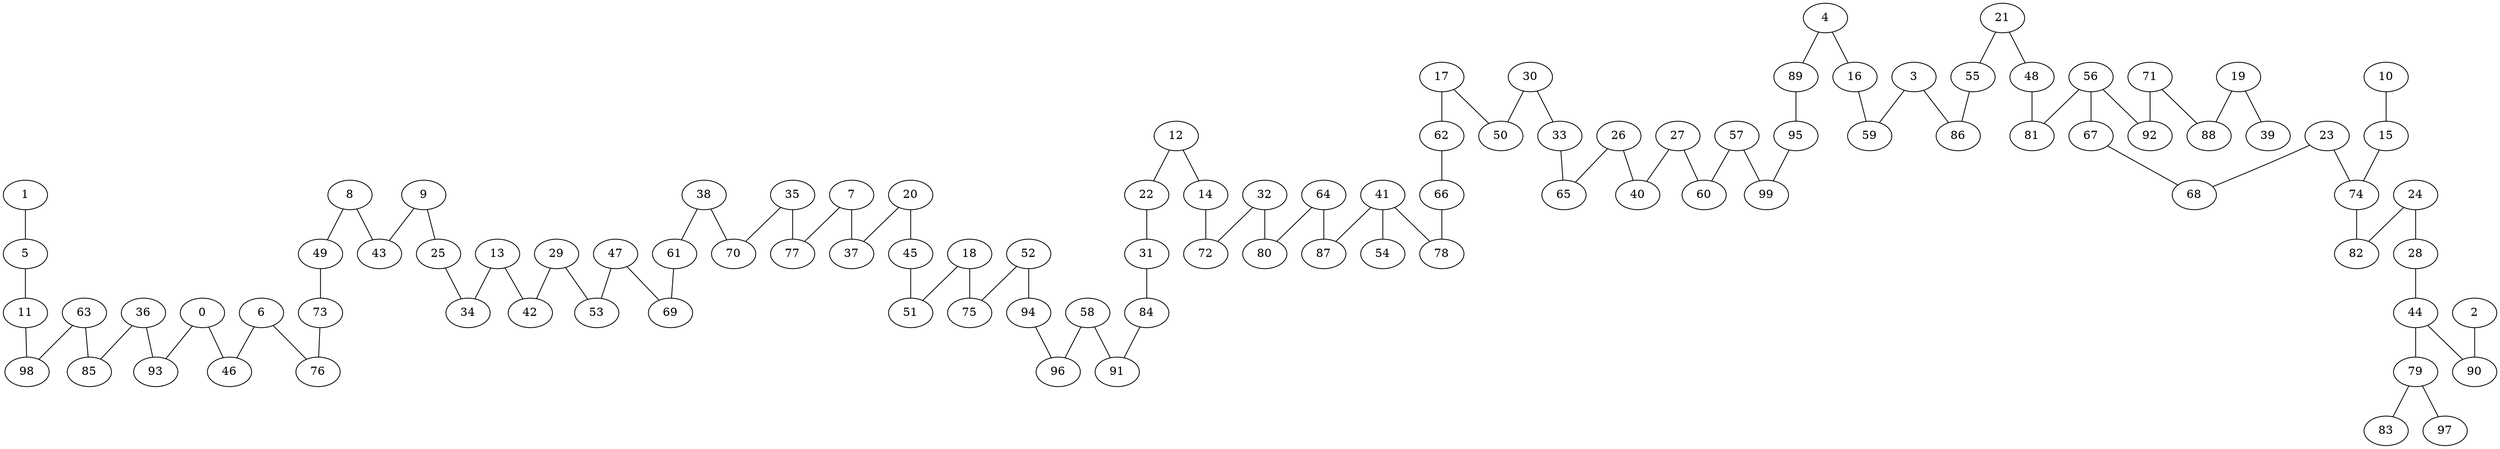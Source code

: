strict graph G {
1;
5;
11;
98;
63;
85;
36;
93;
0;
46;
6;
76;
73;
49;
8;
43;
9;
25;
34;
13;
42;
29;
53;
47;
69;
61;
38;
70;
35;
77;
7;
37;
20;
45;
51;
18;
75;
52;
94;
96;
58;
91;
84;
31;
22;
12;
14;
72;
32;
80;
64;
87;
41;
78;
66;
62;
17;
50;
30;
33;
65;
26;
40;
27;
60;
57;
99;
95;
89;
4;
16;
59;
3;
86;
55;
21;
48;
81;
56;
92;
71;
88;
19;
39;
67;
68;
23;
74;
82;
24;
28;
44;
79;
83;
97;
90;
2;
15;
10;
54;
5 -- 11;
36 -- 93;
36 -- 85;
73 -- 76;
3 -- 86;
6 -- 46;
0 -- 46;
11 -- 98;
27 -- 40;
35 -- 77;
16 -- 59;
57 -- 99;
20 -- 37;
64 -- 87;
7 -- 77;
74 -- 82;
28 -- 44;
44 -- 79;
79 -- 83;
23 -- 68;
15 -- 74;
52 -- 94;
47 -- 69;
41 -- 87;
25 -- 34;
0 -- 93;
61 -- 69;
4 -- 16;
38 -- 70;
95 -- 99;
84 -- 91;
29 -- 53;
94 -- 96;
6 -- 76;
47 -- 53;
64 -- 80;
32 -- 72;
7 -- 37;
14 -- 72;
57 -- 60;
19 -- 39;
56 -- 67;
56 -- 81;
10 -- 15;
4 -- 89;
18 -- 75;
12 -- 22;
21 -- 48;
24 -- 82;
44 -- 90;
1 -- 5;
89 -- 95;
32 -- 80;
24 -- 28;
21 -- 55;
58 -- 91;
62 -- 66;
38 -- 61;
63 -- 98;
66 -- 78;
23 -- 74;
79 -- 97;
9 -- 43;
17 -- 62;
3 -- 59;
48 -- 81;
26 -- 65;
17 -- 50;
8 -- 43;
13 -- 34;
30 -- 33;
19 -- 88;
71 -- 88;
29 -- 42;
2 -- 90;
27 -- 60;
30 -- 50;
58 -- 96;
33 -- 65;
9 -- 25;
63 -- 85;
49 -- 73;
26 -- 40;
35 -- 70;
8 -- 49;
31 -- 84;
13 -- 42;
52 -- 75;
22 -- 31;
56 -- 92;
71 -- 92;
67 -- 68;
12 -- 14;
41 -- 78;
18 -- 51;
20 -- 45;
45 -- 51;
55 -- 86;
41 -- 54;
}
